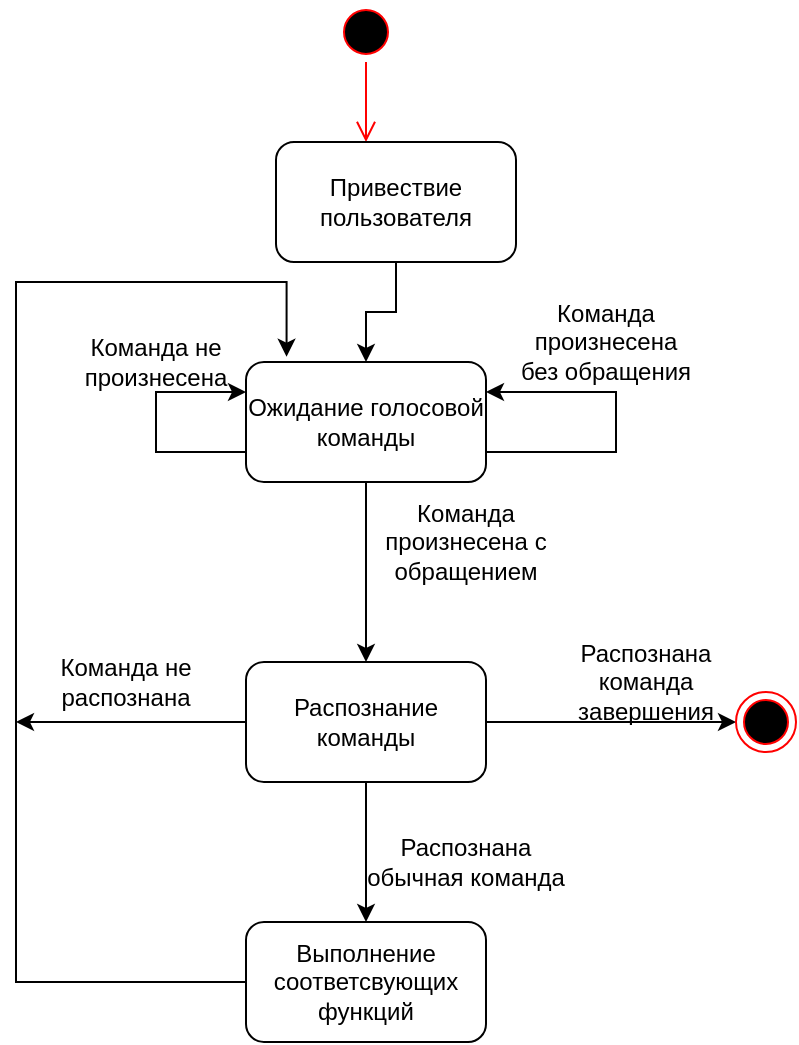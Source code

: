 <mxfile version="13.4.5" type="device"><diagram id="ENjExQSES7M_YuO5pyzq" name="Page-1"><mxGraphModel dx="768" dy="1651" grid="1" gridSize="10" guides="1" tooltips="1" connect="1" arrows="1" fold="1" page="1" pageScale="1" pageWidth="827" pageHeight="1169" math="0" shadow="0"><root><mxCell id="0"/><mxCell id="1" parent="0"/><mxCell id="7AOB-zAogwtxANjKVWWv-1" value="" style="ellipse;html=1;shape=startState;fillColor=#000000;strokeColor=#ff0000;" parent="1" vertex="1"><mxGeometry x="350" y="-80" width="30" height="30" as="geometry"/></mxCell><mxCell id="7AOB-zAogwtxANjKVWWv-2" value="" style="edgeStyle=orthogonalEdgeStyle;html=1;verticalAlign=bottom;endArrow=open;endSize=8;strokeColor=#ff0000;" parent="1" source="7AOB-zAogwtxANjKVWWv-1" edge="1"><mxGeometry relative="1" as="geometry"><mxPoint x="365" y="-10" as="targetPoint"/></mxGeometry></mxCell><mxCell id="7AOB-zAogwtxANjKVWWv-9" style="edgeStyle=orthogonalEdgeStyle;rounded=0;orthogonalLoop=1;jettySize=auto;html=1;exitX=0.5;exitY=1;exitDx=0;exitDy=0;entryX=0.5;entryY=0;entryDx=0;entryDy=0;" parent="1" source="7AOB-zAogwtxANjKVWWv-3" target="7AOB-zAogwtxANjKVWWv-4" edge="1"><mxGeometry relative="1" as="geometry"/></mxCell><mxCell id="7AOB-zAogwtxANjKVWWv-3" value="Ожидание голосовой команды" style="rounded=1;whiteSpace=wrap;html=1;" parent="1" vertex="1"><mxGeometry x="305" y="100" width="120" height="60" as="geometry"/></mxCell><mxCell id="7AOB-zAogwtxANjKVWWv-13" style="edgeStyle=orthogonalEdgeStyle;rounded=0;orthogonalLoop=1;jettySize=auto;html=1;exitX=0.5;exitY=1;exitDx=0;exitDy=0;entryX=0.5;entryY=0;entryDx=0;entryDy=0;" parent="1" source="7AOB-zAogwtxANjKVWWv-4" target="7AOB-zAogwtxANjKVWWv-11" edge="1"><mxGeometry relative="1" as="geometry"/></mxCell><mxCell id="7AOB-zAogwtxANjKVWWv-16" style="edgeStyle=orthogonalEdgeStyle;rounded=0;orthogonalLoop=1;jettySize=auto;html=1;exitX=1;exitY=0.5;exitDx=0;exitDy=0;entryX=0;entryY=0.5;entryDx=0;entryDy=0;" parent="1" source="7AOB-zAogwtxANjKVWWv-4" target="7AOB-zAogwtxANjKVWWv-15" edge="1"><mxGeometry relative="1" as="geometry"/></mxCell><mxCell id="7AOB-zAogwtxANjKVWWv-20" style="edgeStyle=orthogonalEdgeStyle;rounded=0;orthogonalLoop=1;jettySize=auto;html=1;exitX=0;exitY=0.5;exitDx=0;exitDy=0;" parent="1" source="7AOB-zAogwtxANjKVWWv-4" edge="1"><mxGeometry relative="1" as="geometry"><mxPoint x="190" y="280" as="targetPoint"/></mxGeometry></mxCell><mxCell id="7AOB-zAogwtxANjKVWWv-4" value="Распознание команды" style="rounded=1;whiteSpace=wrap;html=1;" parent="1" vertex="1"><mxGeometry x="305" y="250" width="120" height="60" as="geometry"/></mxCell><mxCell id="7AOB-zAogwtxANjKVWWv-5" style="edgeStyle=orthogonalEdgeStyle;rounded=0;orthogonalLoop=1;jettySize=auto;html=1;exitX=0;exitY=0.75;exitDx=0;exitDy=0;entryX=0;entryY=0.25;entryDx=0;entryDy=0;" parent="1" source="7AOB-zAogwtxANjKVWWv-3" target="7AOB-zAogwtxANjKVWWv-3" edge="1"><mxGeometry relative="1" as="geometry"><Array as="points"><mxPoint x="260" y="145"/><mxPoint x="260" y="115"/></Array></mxGeometry></mxCell><mxCell id="7AOB-zAogwtxANjKVWWv-6" value="Команда не произнесена" style="text;html=1;strokeColor=none;fillColor=none;align=center;verticalAlign=middle;whiteSpace=wrap;rounded=0;" parent="1" vertex="1"><mxGeometry x="215" y="90" width="90" height="20" as="geometry"/></mxCell><mxCell id="7AOB-zAogwtxANjKVWWv-7" value="Команда произнесена без обращения" style="text;html=1;strokeColor=none;fillColor=none;align=center;verticalAlign=middle;whiteSpace=wrap;rounded=0;" parent="1" vertex="1"><mxGeometry x="440" y="80" width="90" height="20" as="geometry"/></mxCell><mxCell id="7AOB-zAogwtxANjKVWWv-8" style="edgeStyle=orthogonalEdgeStyle;rounded=0;orthogonalLoop=1;jettySize=auto;html=1;exitX=1;exitY=0.75;exitDx=0;exitDy=0;entryX=1;entryY=0.25;entryDx=0;entryDy=0;" parent="1" source="7AOB-zAogwtxANjKVWWv-3" target="7AOB-zAogwtxANjKVWWv-3" edge="1"><mxGeometry relative="1" as="geometry"><Array as="points"><mxPoint x="490" y="145"/><mxPoint x="490" y="115"/></Array></mxGeometry></mxCell><mxCell id="7AOB-zAogwtxANjKVWWv-10" value="Команда произнесена с обращением" style="text;html=1;strokeColor=none;fillColor=none;align=center;verticalAlign=middle;whiteSpace=wrap;rounded=0;" parent="1" vertex="1"><mxGeometry x="370" y="180" width="90" height="20" as="geometry"/></mxCell><mxCell id="7AOB-zAogwtxANjKVWWv-19" style="edgeStyle=orthogonalEdgeStyle;rounded=0;orthogonalLoop=1;jettySize=auto;html=1;exitX=0;exitY=0.5;exitDx=0;exitDy=0;entryX=0.169;entryY=-0.044;entryDx=0;entryDy=0;entryPerimeter=0;" parent="1" source="7AOB-zAogwtxANjKVWWv-11" target="7AOB-zAogwtxANjKVWWv-3" edge="1"><mxGeometry relative="1" as="geometry"><Array as="points"><mxPoint x="190" y="410"/><mxPoint x="190" y="60"/><mxPoint x="325" y="60"/></Array></mxGeometry></mxCell><mxCell id="7AOB-zAogwtxANjKVWWv-11" value="Выполнение соответсвующих функций" style="rounded=1;whiteSpace=wrap;html=1;" parent="1" vertex="1"><mxGeometry x="305" y="380" width="120" height="60" as="geometry"/></mxCell><mxCell id="7AOB-zAogwtxANjKVWWv-14" value="Распознана обычная команда" style="text;html=1;strokeColor=none;fillColor=none;align=center;verticalAlign=middle;whiteSpace=wrap;rounded=0;" parent="1" vertex="1"><mxGeometry x="360" y="340" width="110" height="20" as="geometry"/></mxCell><mxCell id="7AOB-zAogwtxANjKVWWv-15" value="" style="ellipse;html=1;shape=endState;fillColor=#000000;strokeColor=#ff0000;" parent="1" vertex="1"><mxGeometry x="550" y="265" width="30" height="30" as="geometry"/></mxCell><mxCell id="7AOB-zAogwtxANjKVWWv-17" value="Распознана команда завершения" style="text;html=1;strokeColor=none;fillColor=none;align=center;verticalAlign=middle;whiteSpace=wrap;rounded=0;" parent="1" vertex="1"><mxGeometry x="460" y="250" width="90" height="20" as="geometry"/></mxCell><mxCell id="7AOB-zAogwtxANjKVWWv-21" value="Команда не распознана" style="text;html=1;strokeColor=none;fillColor=none;align=center;verticalAlign=middle;whiteSpace=wrap;rounded=0;" parent="1" vertex="1"><mxGeometry x="200" y="250" width="90" height="20" as="geometry"/></mxCell><mxCell id="JI45ygj_Z4a9WET6IKIk-2" style="edgeStyle=orthogonalEdgeStyle;rounded=0;orthogonalLoop=1;jettySize=auto;html=1;exitX=0.5;exitY=1;exitDx=0;exitDy=0;entryX=0.5;entryY=0;entryDx=0;entryDy=0;" edge="1" parent="1" source="JI45ygj_Z4a9WET6IKIk-1" target="7AOB-zAogwtxANjKVWWv-3"><mxGeometry relative="1" as="geometry"/></mxCell><mxCell id="JI45ygj_Z4a9WET6IKIk-1" value="Привествие пользователя&lt;br&gt;" style="rounded=1;whiteSpace=wrap;html=1;" vertex="1" parent="1"><mxGeometry x="320" y="-10" width="120" height="60" as="geometry"/></mxCell></root></mxGraphModel></diagram></mxfile>